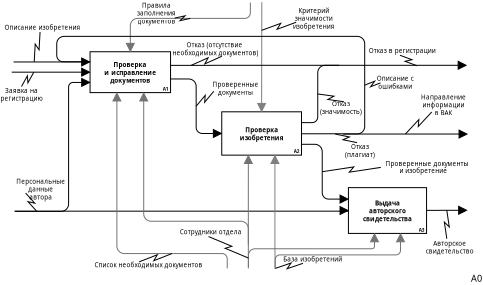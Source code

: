 <?xml version="1.0" encoding="UTF-8"?>
<dia:diagram xmlns:dia="http://www.lysator.liu.se/~alla/dia/">
  <dia:layer name="Background" visible="true" active="true">
    <dia:object type="SADT - arrow" version="0" id="O0">
      <dia:attribute name="obj_pos">
        <dia:point val="1.635,23.488"/>
      </dia:attribute>
      <dia:attribute name="obj_bb">
        <dia:rectangle val="1.585,23.02;36.36,23.82"/>
      </dia:attribute>
      <dia:attribute name="meta">
        <dia:composite type="dict"/>
      </dia:attribute>
      <dia:attribute name="orth_points">
        <dia:point val="1.635,23.488"/>
        <dia:point val="35.5,23.488"/>
        <dia:point val="35.5,23.42"/>
        <dia:point val="35.56,23.42"/>
      </dia:attribute>
      <dia:attribute name="orth_orient">
        <dia:enum val="0"/>
        <dia:enum val="1"/>
        <dia:enum val="0"/>
      </dia:attribute>
      <dia:attribute name="arrow_style">
        <dia:enum val="0"/>
      </dia:attribute>
      <dia:attribute name="autogray">
        <dia:boolean val="true"/>
      </dia:attribute>
      <dia:attribute name="line_colour">
        <dia:color val="#000000"/>
      </dia:attribute>
      <dia:connections>
        <dia:connection handle="1" to="O3" connection="5"/>
      </dia:connections>
    </dia:object>
    <dia:object type="SADT - box" version="0" id="O1">
      <dia:attribute name="obj_pos">
        <dia:point val="9.32,7.295"/>
      </dia:attribute>
      <dia:attribute name="obj_bb">
        <dia:rectangle val="9.27,7.245;17.545,11.495"/>
      </dia:attribute>
      <dia:attribute name="meta">
        <dia:composite type="dict"/>
      </dia:attribute>
      <dia:attribute name="elem_corner">
        <dia:point val="9.32,7.295"/>
      </dia:attribute>
      <dia:attribute name="elem_width">
        <dia:real val="8.175"/>
      </dia:attribute>
      <dia:attribute name="elem_height">
        <dia:real val="4.15"/>
      </dia:attribute>
      <dia:attribute name="padding">
        <dia:real val="0.5"/>
      </dia:attribute>
      <dia:attribute name="text">
        <dia:composite type="text">
          <dia:attribute name="string">
            <dia:string>#Проверка 
и исправление
документов#</dia:string>
          </dia:attribute>
          <dia:attribute name="font">
            <dia:font family="sans" style="80" name="Helvetica-Bold"/>
          </dia:attribute>
          <dia:attribute name="height">
            <dia:real val="0.8"/>
          </dia:attribute>
          <dia:attribute name="pos">
            <dia:point val="13.408,8.765"/>
          </dia:attribute>
          <dia:attribute name="color">
            <dia:color val="#000000"/>
          </dia:attribute>
          <dia:attribute name="alignment">
            <dia:enum val="1"/>
          </dia:attribute>
        </dia:composite>
      </dia:attribute>
      <dia:attribute name="line_colour">
        <dia:color val="#000000"/>
      </dia:attribute>
      <dia:attribute name="fill_colour">
        <dia:color val="#ffffff"/>
      </dia:attribute>
      <dia:attribute name="id">
        <dia:string>#A1#</dia:string>
      </dia:attribute>
      <dia:attribute name="cpl_north">
        <dia:int val="1"/>
      </dia:attribute>
      <dia:attribute name="cpl_west">
        <dia:int val="3"/>
      </dia:attribute>
      <dia:attribute name="cpl_south">
        <dia:int val="2"/>
      </dia:attribute>
      <dia:attribute name="cpl_east">
        <dia:int val="2"/>
      </dia:attribute>
    </dia:object>
    <dia:object type="SADT - box" version="0" id="O2">
      <dia:attribute name="obj_pos">
        <dia:point val="22.695,13.395"/>
      </dia:attribute>
      <dia:attribute name="obj_bb">
        <dia:rectangle val="22.645,13.345;30.845,17.845"/>
      </dia:attribute>
      <dia:attribute name="meta">
        <dia:composite type="dict"/>
      </dia:attribute>
      <dia:attribute name="elem_corner">
        <dia:point val="22.695,13.395"/>
      </dia:attribute>
      <dia:attribute name="elem_width">
        <dia:real val="8.1"/>
      </dia:attribute>
      <dia:attribute name="elem_height">
        <dia:real val="4.4"/>
      </dia:attribute>
      <dia:attribute name="padding">
        <dia:real val="0.5"/>
      </dia:attribute>
      <dia:attribute name="text">
        <dia:composite type="text">
          <dia:attribute name="string">
            <dia:string>#Проверка
изобретения#</dia:string>
          </dia:attribute>
          <dia:attribute name="font">
            <dia:font family="sans" style="80" name="Helvetica-Bold"/>
          </dia:attribute>
          <dia:attribute name="height">
            <dia:real val="0.8"/>
          </dia:attribute>
          <dia:attribute name="pos">
            <dia:point val="26.745,15.39"/>
          </dia:attribute>
          <dia:attribute name="color">
            <dia:color val="#000000"/>
          </dia:attribute>
          <dia:attribute name="alignment">
            <dia:enum val="1"/>
          </dia:attribute>
        </dia:composite>
      </dia:attribute>
      <dia:attribute name="line_colour">
        <dia:color val="#000000"/>
      </dia:attribute>
      <dia:attribute name="fill_colour">
        <dia:color val="#ffffff"/>
      </dia:attribute>
      <dia:attribute name="id">
        <dia:string>#A2#</dia:string>
      </dia:attribute>
      <dia:attribute name="cpl_north">
        <dia:int val="3"/>
      </dia:attribute>
      <dia:attribute name="cpl_west">
        <dia:int val="1"/>
      </dia:attribute>
      <dia:attribute name="cpl_south">
        <dia:int val="2"/>
      </dia:attribute>
      <dia:attribute name="cpl_east">
        <dia:int val="3"/>
      </dia:attribute>
    </dia:object>
    <dia:object type="SADT - box" version="0" id="O3">
      <dia:attribute name="obj_pos">
        <dia:point val="35.56,21.095"/>
      </dia:attribute>
      <dia:attribute name="obj_bb">
        <dia:rectangle val="35.51,21.045;43.545,25.795"/>
      </dia:attribute>
      <dia:attribute name="meta">
        <dia:composite type="dict"/>
      </dia:attribute>
      <dia:attribute name="elem_corner">
        <dia:point val="35.56,21.095"/>
      </dia:attribute>
      <dia:attribute name="elem_width">
        <dia:real val="7.935"/>
      </dia:attribute>
      <dia:attribute name="elem_height">
        <dia:real val="4.65"/>
      </dia:attribute>
      <dia:attribute name="padding">
        <dia:real val="0.5"/>
      </dia:attribute>
      <dia:attribute name="text">
        <dia:composite type="text">
          <dia:attribute name="string">
            <dia:string>#Выдача
авторского
свидетельства#</dia:string>
          </dia:attribute>
          <dia:attribute name="font">
            <dia:font family="sans" style="80" name="Helvetica-Bold"/>
          </dia:attribute>
          <dia:attribute name="height">
            <dia:real val="0.8"/>
          </dia:attribute>
          <dia:attribute name="pos">
            <dia:point val="39.528,22.815"/>
          </dia:attribute>
          <dia:attribute name="color">
            <dia:color val="#000000"/>
          </dia:attribute>
          <dia:attribute name="alignment">
            <dia:enum val="1"/>
          </dia:attribute>
        </dia:composite>
      </dia:attribute>
      <dia:attribute name="line_colour">
        <dia:color val="#000000"/>
      </dia:attribute>
      <dia:attribute name="fill_colour">
        <dia:color val="#ffffff"/>
      </dia:attribute>
      <dia:attribute name="id">
        <dia:string>#A3#</dia:string>
      </dia:attribute>
      <dia:attribute name="cpl_north">
        <dia:int val="4"/>
      </dia:attribute>
      <dia:attribute name="cpl_west">
        <dia:int val="3"/>
      </dia:attribute>
      <dia:attribute name="cpl_south">
        <dia:int val="2"/>
      </dia:attribute>
      <dia:attribute name="cpl_east">
        <dia:int val="3"/>
      </dia:attribute>
    </dia:object>
    <dia:object type="SADT - annotation" version="0" id="O4">
      <dia:attribute name="obj_pos">
        <dia:point val="3.945,23.545"/>
      </dia:attribute>
      <dia:attribute name="obj_bb">
        <dia:rectangle val="1.84,20.093;6.785,23.698"/>
      </dia:attribute>
      <dia:attribute name="meta">
        <dia:composite type="dict"/>
      </dia:attribute>
      <dia:attribute name="conn_endpoints">
        <dia:point val="3.945,23.545"/>
        <dia:point val="2.774,21.646"/>
      </dia:attribute>
      <dia:attribute name="text">
        <dia:composite type="text">
          <dia:attribute name="string">
            <dia:string>#Персональные
данные
автора#</dia:string>
          </dia:attribute>
          <dia:attribute name="font">
            <dia:font family="sans" style="0" name="Helvetica"/>
          </dia:attribute>
          <dia:attribute name="height">
            <dia:real val="0.8"/>
          </dia:attribute>
          <dia:attribute name="pos">
            <dia:point val="4.312,20.688"/>
          </dia:attribute>
          <dia:attribute name="color">
            <dia:color val="#000000"/>
          </dia:attribute>
          <dia:attribute name="alignment">
            <dia:enum val="1"/>
          </dia:attribute>
        </dia:composite>
      </dia:attribute>
      <dia:attribute name="line_colour">
        <dia:color val="#000000"/>
      </dia:attribute>
    </dia:object>
    <dia:object type="SADT - annotation" version="0" id="O5">
      <dia:attribute name="obj_pos">
        <dia:point val="3.648,8.333"/>
      </dia:attribute>
      <dia:attribute name="obj_bb">
        <dia:rectangle val="0.562,4.453;8.404,8.406"/>
      </dia:attribute>
      <dia:attribute name="meta">
        <dia:composite type="dict"/>
      </dia:attribute>
      <dia:attribute name="conn_endpoints">
        <dia:point val="3.648,8.333"/>
        <dia:point val="4.243,5.288"/>
      </dia:attribute>
      <dia:attribute name="text">
        <dia:composite type="text">
          <dia:attribute name="string">
            <dia:string>#Описание изобретения#</dia:string>
          </dia:attribute>
          <dia:attribute name="font">
            <dia:font family="sans" style="0" name="Helvetica"/>
          </dia:attribute>
          <dia:attribute name="height">
            <dia:real val="0.8"/>
          </dia:attribute>
          <dia:attribute name="pos">
            <dia:point val="4.483,5.048"/>
          </dia:attribute>
          <dia:attribute name="color">
            <dia:color val="#000000"/>
          </dia:attribute>
          <dia:attribute name="alignment">
            <dia:enum val="1"/>
          </dia:attribute>
        </dia:composite>
      </dia:attribute>
      <dia:attribute name="line_colour">
        <dia:color val="#000000"/>
      </dia:attribute>
      <dia:connections>
        <dia:connection handle="0" to="O7" connection="0"/>
      </dia:connections>
    </dia:object>
    <dia:object type="SADT - arrow" version="0" id="O6">
      <dia:attribute name="obj_pos">
        <dia:point val="1.362,9.366"/>
      </dia:attribute>
      <dia:attribute name="obj_bb">
        <dia:rectangle val="1.312,8.97;10.12,9.77"/>
      </dia:attribute>
      <dia:attribute name="meta">
        <dia:composite type="dict"/>
      </dia:attribute>
      <dia:attribute name="orth_points">
        <dia:point val="1.362,9.366"/>
        <dia:point val="5.855,9.366"/>
        <dia:point val="5.855,9.37"/>
        <dia:point val="9.32,9.37"/>
      </dia:attribute>
      <dia:attribute name="orth_orient">
        <dia:enum val="0"/>
        <dia:enum val="1"/>
        <dia:enum val="0"/>
      </dia:attribute>
      <dia:attribute name="arrow_style">
        <dia:enum val="0"/>
      </dia:attribute>
      <dia:attribute name="autogray">
        <dia:boolean val="true"/>
      </dia:attribute>
      <dia:attribute name="line_colour">
        <dia:color val="#000000"/>
      </dia:attribute>
      <dia:connections>
        <dia:connection handle="1" to="O1" connection="2"/>
      </dia:connections>
    </dia:object>
    <dia:object type="SADT - arrow" version="0" id="O7">
      <dia:attribute name="obj_pos">
        <dia:point val="1.551,8.333"/>
      </dia:attribute>
      <dia:attribute name="obj_bb">
        <dia:rectangle val="1.501,7.933;10.12,8.732"/>
      </dia:attribute>
      <dia:attribute name="meta">
        <dia:composite type="dict"/>
      </dia:attribute>
      <dia:attribute name="orth_points">
        <dia:point val="1.551,8.333"/>
        <dia:point val="5.745,8.333"/>
        <dia:point val="5.745,8.332"/>
        <dia:point val="9.32,8.332"/>
      </dia:attribute>
      <dia:attribute name="orth_orient">
        <dia:enum val="0"/>
        <dia:enum val="1"/>
        <dia:enum val="0"/>
      </dia:attribute>
      <dia:attribute name="arrow_style">
        <dia:enum val="0"/>
      </dia:attribute>
      <dia:attribute name="autogray">
        <dia:boolean val="true"/>
      </dia:attribute>
      <dia:attribute name="line_colour">
        <dia:color val="#000000"/>
      </dia:attribute>
      <dia:connections>
        <dia:connection handle="1" to="O1" connection="1"/>
      </dia:connections>
    </dia:object>
    <dia:object type="SADT - annotation" version="0" id="O8">
      <dia:attribute name="obj_pos">
        <dia:point val="3.608,9.366"/>
      </dia:attribute>
      <dia:attribute name="obj_bb">
        <dia:rectangle val="0.121,9.184;4.591,12.43"/>
      </dia:attribute>
      <dia:attribute name="meta">
        <dia:composite type="dict"/>
      </dia:attribute>
      <dia:attribute name="conn_endpoints">
        <dia:point val="3.608,9.366"/>
        <dia:point val="2.356,10.828"/>
      </dia:attribute>
      <dia:attribute name="text">
        <dia:composite type="text">
          <dia:attribute name="string">
            <dia:string>#Заявка на
регистрацию#</dia:string>
          </dia:attribute>
          <dia:attribute name="font">
            <dia:font family="sans" style="0" name="Helvetica"/>
          </dia:attribute>
          <dia:attribute name="height">
            <dia:real val="0.8"/>
          </dia:attribute>
          <dia:attribute name="pos">
            <dia:point val="2.356,11.478"/>
          </dia:attribute>
          <dia:attribute name="color">
            <dia:color val="#000000"/>
          </dia:attribute>
          <dia:attribute name="alignment">
            <dia:enum val="1"/>
          </dia:attribute>
        </dia:composite>
      </dia:attribute>
      <dia:attribute name="line_colour">
        <dia:color val="#000000"/>
      </dia:attribute>
      <dia:connections>
        <dia:connection handle="0" to="O6" connection="0"/>
      </dia:connections>
    </dia:object>
    <dia:object type="SADT - arrow" version="0" id="O9">
      <dia:attribute name="obj_pos">
        <dia:point val="25.6,2.3"/>
      </dia:attribute>
      <dia:attribute name="obj_bb">
        <dia:rectangle val="13.008,2.25;25.65,8.095"/>
      </dia:attribute>
      <dia:attribute name="meta">
        <dia:composite type="dict"/>
      </dia:attribute>
      <dia:attribute name="orth_points">
        <dia:point val="25.6,2.3"/>
        <dia:point val="25.6,3.908"/>
        <dia:point val="13.408,3.908"/>
        <dia:point val="13.408,7.295"/>
      </dia:attribute>
      <dia:attribute name="orth_orient">
        <dia:enum val="1"/>
        <dia:enum val="0"/>
        <dia:enum val="1"/>
      </dia:attribute>
      <dia:attribute name="arrow_style">
        <dia:enum val="0"/>
      </dia:attribute>
      <dia:attribute name="autogray">
        <dia:boolean val="true"/>
      </dia:attribute>
      <dia:attribute name="line_colour">
        <dia:color val="#000000"/>
      </dia:attribute>
      <dia:connections>
        <dia:connection handle="1" to="O1" connection="0"/>
      </dia:connections>
    </dia:object>
    <dia:object type="SADT - annotation" version="0" id="O10">
      <dia:attribute name="obj_pos">
        <dia:point val="19.504,3.908"/>
      </dia:attribute>
      <dia:attribute name="obj_bb">
        <dia:rectangle val="14.052,2.231;19.534,4.578"/>
      </dia:attribute>
      <dia:attribute name="meta">
        <dia:composite type="dict"/>
      </dia:attribute>
      <dia:attribute name="conn_endpoints">
        <dia:point val="19.504,3.908"/>
        <dia:point val="17.922,3.876"/>
      </dia:attribute>
      <dia:attribute name="text">
        <dia:composite type="text">
          <dia:attribute name="string">
            <dia:string>#Правила
заполнения
документов#</dia:string>
          </dia:attribute>
          <dia:attribute name="font">
            <dia:font family="sans" style="0" name="Helvetica"/>
          </dia:attribute>
          <dia:attribute name="height">
            <dia:real val="0.8"/>
          </dia:attribute>
          <dia:attribute name="pos">
            <dia:point val="16.072,2.826"/>
          </dia:attribute>
          <dia:attribute name="color">
            <dia:color val="#000000"/>
          </dia:attribute>
          <dia:attribute name="alignment">
            <dia:enum val="1"/>
          </dia:attribute>
        </dia:composite>
      </dia:attribute>
      <dia:attribute name="line_colour">
        <dia:color val="#000000"/>
      </dia:attribute>
      <dia:connections>
        <dia:connection handle="0" to="O9" connection="1"/>
      </dia:connections>
    </dia:object>
    <dia:object type="SADT - arrow" version="0" id="O11">
      <dia:attribute name="obj_pos">
        <dia:point val="17.495,10.062"/>
      </dia:attribute>
      <dia:attribute name="obj_bb">
        <dia:rectangle val="17.445,10.012;23.495,15.995"/>
      </dia:attribute>
      <dia:attribute name="meta">
        <dia:composite type="dict"/>
      </dia:attribute>
      <dia:attribute name="orth_points">
        <dia:point val="17.495,10.062"/>
        <dia:point val="20.095,10.062"/>
        <dia:point val="20.095,15.595"/>
        <dia:point val="22.695,15.595"/>
      </dia:attribute>
      <dia:attribute name="orth_orient">
        <dia:enum val="0"/>
        <dia:enum val="1"/>
        <dia:enum val="0"/>
      </dia:attribute>
      <dia:attribute name="arrow_style">
        <dia:enum val="0"/>
      </dia:attribute>
      <dia:attribute name="autogray">
        <dia:boolean val="true"/>
      </dia:attribute>
      <dia:attribute name="line_colour">
        <dia:color val="#000000"/>
      </dia:attribute>
      <dia:connections>
        <dia:connection handle="0" to="O1" connection="6"/>
        <dia:connection handle="1" to="O2" connection="3"/>
      </dia:connections>
    </dia:object>
    <dia:object type="SADT - annotation" version="0" id="O12">
      <dia:attribute name="obj_pos">
        <dia:point val="20.095,12.828"/>
      </dia:attribute>
      <dia:attribute name="obj_bb">
        <dia:rectangle val="19.914,10.265;26.387,13.035"/>
      </dia:attribute>
      <dia:attribute name="meta">
        <dia:composite type="dict"/>
      </dia:attribute>
      <dia:attribute name="conn_endpoints">
        <dia:point val="20.095,12.828"/>
        <dia:point val="21.882,11.312"/>
      </dia:attribute>
      <dia:attribute name="text">
        <dia:composite type="text">
          <dia:attribute name="string">
            <dia:string>#Проверенные
документы#</dia:string>
          </dia:attribute>
          <dia:attribute name="font">
            <dia:font family="sans" style="0" name="Helvetica"/>
          </dia:attribute>
          <dia:attribute name="height">
            <dia:real val="0.8"/>
          </dia:attribute>
          <dia:attribute name="pos">
            <dia:point val="24.091,10.86"/>
          </dia:attribute>
          <dia:attribute name="color">
            <dia:color val="#000000"/>
          </dia:attribute>
          <dia:attribute name="alignment">
            <dia:enum val="1"/>
          </dia:attribute>
        </dia:composite>
      </dia:attribute>
      <dia:attribute name="line_colour">
        <dia:color val="#000000"/>
      </dia:attribute>
      <dia:connections>
        <dia:connection handle="0" to="O11" connection="1"/>
      </dia:connections>
    </dia:object>
    <dia:object type="SADT - arrow" version="0" id="O13">
      <dia:attribute name="obj_pos">
        <dia:point val="30.795,14.495"/>
      </dia:attribute>
      <dia:attribute name="obj_bb">
        <dia:rectangle val="30.745,8.269;35.415,14.545"/>
      </dia:attribute>
      <dia:attribute name="meta">
        <dia:composite type="dict"/>
      </dia:attribute>
      <dia:attribute name="orth_points">
        <dia:point val="30.795,14.495"/>
        <dia:point val="32.444,14.495"/>
        <dia:point val="32.444,8.669"/>
        <dia:point val="34.615,8.669"/>
      </dia:attribute>
      <dia:attribute name="orth_orient">
        <dia:enum val="0"/>
        <dia:enum val="1"/>
        <dia:enum val="0"/>
      </dia:attribute>
      <dia:attribute name="arrow_style">
        <dia:enum val="4"/>
      </dia:attribute>
      <dia:attribute name="autogray">
        <dia:boolean val="true"/>
      </dia:attribute>
      <dia:attribute name="line_colour">
        <dia:color val="#000000"/>
      </dia:attribute>
      <dia:connections>
        <dia:connection handle="0" to="O2" connection="8"/>
        <dia:connection handle="1" to="O37" connection="2"/>
      </dia:connections>
    </dia:object>
    <dia:object type="SADT - annotation" version="0" id="O14">
      <dia:attribute name="obj_pos">
        <dia:point val="32.444,11.582"/>
      </dia:attribute>
      <dia:attribute name="obj_bb">
        <dia:rectangle val="32.349,11.335;37.014,13.776"/>
      </dia:attribute>
      <dia:attribute name="meta">
        <dia:composite type="dict"/>
      </dia:attribute>
      <dia:attribute name="conn_endpoints">
        <dia:point val="32.444,11.582"/>
        <dia:point val="35.105,12.371"/>
      </dia:attribute>
      <dia:attribute name="text">
        <dia:composite type="text">
          <dia:attribute name="string">
            <dia:string>#Отказ
(значимость)#</dia:string>
          </dia:attribute>
          <dia:attribute name="font">
            <dia:font family="sans" style="0" name="Helvetica"/>
          </dia:attribute>
          <dia:attribute name="height">
            <dia:real val="0.8"/>
          </dia:attribute>
          <dia:attribute name="pos">
            <dia:point val="34.803,12.823"/>
          </dia:attribute>
          <dia:attribute name="color">
            <dia:color val="#000000"/>
          </dia:attribute>
          <dia:attribute name="alignment">
            <dia:enum val="1"/>
          </dia:attribute>
        </dia:composite>
      </dia:attribute>
      <dia:attribute name="line_colour">
        <dia:color val="#000000"/>
      </dia:attribute>
      <dia:connections>
        <dia:connection handle="0" to="O13" connection="1"/>
      </dia:connections>
    </dia:object>
    <dia:object type="SADT - arrow" version="0" id="O15">
      <dia:attribute name="obj_pos">
        <dia:point val="30.795,15.625"/>
      </dia:attribute>
      <dia:attribute name="obj_bb">
        <dia:rectangle val="30.745,15.255;48.447,16.055"/>
      </dia:attribute>
      <dia:attribute name="meta">
        <dia:composite type="dict"/>
      </dia:attribute>
      <dia:attribute name="orth_points">
        <dia:point val="30.795,15.625"/>
        <dia:point val="35.042,15.625"/>
        <dia:point val="35.042,15.655"/>
        <dia:point val="47.647,15.655"/>
      </dia:attribute>
      <dia:attribute name="orth_orient">
        <dia:enum val="0"/>
        <dia:enum val="1"/>
        <dia:enum val="0"/>
      </dia:attribute>
      <dia:attribute name="arrow_style">
        <dia:enum val="0"/>
      </dia:attribute>
      <dia:attribute name="autogray">
        <dia:boolean val="true"/>
      </dia:attribute>
      <dia:attribute name="line_colour">
        <dia:color val="#000000"/>
      </dia:attribute>
    </dia:object>
    <dia:object type="SADT - annotation" version="0" id="O16">
      <dia:attribute name="obj_pos">
        <dia:point val="34.222,15.655"/>
      </dia:attribute>
      <dia:attribute name="obj_bb">
        <dia:rectangle val="34.108,15.413;38.361,18.131"/>
      </dia:attribute>
      <dia:attribute name="meta">
        <dia:composite type="dict"/>
      </dia:attribute>
      <dia:attribute name="conn_endpoints">
        <dia:point val="34.222,15.655"/>
        <dia:point val="36.441,16.526"/>
      </dia:attribute>
      <dia:attribute name="text">
        <dia:composite type="text">
          <dia:attribute name="string">
            <dia:string>#Отказ
(плагиат)#</dia:string>
          </dia:attribute>
          <dia:attribute name="font">
            <dia:font family="sans" style="0" name="Helvetica"/>
          </dia:attribute>
          <dia:attribute name="height">
            <dia:real val="0.8"/>
          </dia:attribute>
          <dia:attribute name="pos">
            <dia:point val="36.742,17.178"/>
          </dia:attribute>
          <dia:attribute name="color">
            <dia:color val="#000000"/>
          </dia:attribute>
          <dia:attribute name="alignment">
            <dia:enum val="1"/>
          </dia:attribute>
        </dia:composite>
      </dia:attribute>
      <dia:attribute name="line_colour">
        <dia:color val="#000000"/>
      </dia:attribute>
    </dia:object>
    <dia:object type="SADT - arrow" version="0" id="O17">
      <dia:attribute name="obj_pos">
        <dia:point val="30.795,16.695"/>
      </dia:attribute>
      <dia:attribute name="obj_bb">
        <dia:rectangle val="30.745,16.645;36.36,22.657"/>
      </dia:attribute>
      <dia:attribute name="meta">
        <dia:composite type="dict"/>
      </dia:attribute>
      <dia:attribute name="orth_points">
        <dia:point val="30.795,16.695"/>
        <dia:point val="32.9,16.695"/>
        <dia:point val="32.9,22.258"/>
        <dia:point val="35.56,22.258"/>
      </dia:attribute>
      <dia:attribute name="orth_orient">
        <dia:enum val="0"/>
        <dia:enum val="1"/>
        <dia:enum val="0"/>
      </dia:attribute>
      <dia:attribute name="arrow_style">
        <dia:enum val="0"/>
      </dia:attribute>
      <dia:attribute name="autogray">
        <dia:boolean val="true"/>
      </dia:attribute>
      <dia:attribute name="line_colour">
        <dia:color val="#000000"/>
      </dia:attribute>
      <dia:connections>
        <dia:connection handle="0" to="O2" connection="6"/>
        <dia:connection handle="1" to="O3" connection="4"/>
      </dia:connections>
    </dia:object>
    <dia:object type="SADT - annotation" version="0" id="O18">
      <dia:attribute name="obj_pos">
        <dia:point val="32.9,19.476"/>
      </dia:attribute>
      <dia:attribute name="obj_bb">
        <dia:rectangle val="32.857,18.293;47.835,19.727"/>
      </dia:attribute>
      <dia:attribute name="meta">
        <dia:composite type="dict"/>
      </dia:attribute>
      <dia:attribute name="conn_endpoints">
        <dia:point val="32.9,19.476"/>
        <dia:point val="38.85,19.038"/>
      </dia:attribute>
      <dia:attribute name="text">
        <dia:composite type="text">
          <dia:attribute name="string">
            <dia:string>#Проверенные документы#</dia:string>
          </dia:attribute>
          <dia:attribute name="font">
            <dia:font family="sans" style="0" name="Helvetica"/>
          </dia:attribute>
          <dia:attribute name="height">
            <dia:real val="0.8"/>
          </dia:attribute>
          <dia:attribute name="pos">
            <dia:point val="43.55,18.887"/>
          </dia:attribute>
          <dia:attribute name="color">
            <dia:color val="#000000"/>
          </dia:attribute>
          <dia:attribute name="alignment">
            <dia:enum val="1"/>
          </dia:attribute>
        </dia:composite>
      </dia:attribute>
      <dia:attribute name="line_colour">
        <dia:color val="#000000"/>
      </dia:attribute>
      <dia:connections>
        <dia:connection handle="0" to="O17" connection="1"/>
      </dia:connections>
    </dia:object>
    <dia:object type="Standard - Text" version="1" id="O19">
      <dia:attribute name="obj_pos">
        <dia:point val="40.734,19.602"/>
      </dia:attribute>
      <dia:attribute name="obj_bb">
        <dia:rectangle val="40.734,19.007;45.692,19.755"/>
      </dia:attribute>
      <dia:attribute name="text">
        <dia:composite type="text">
          <dia:attribute name="string">
            <dia:string>#и изобретение#</dia:string>
          </dia:attribute>
          <dia:attribute name="font">
            <dia:font family="sans" style="0" name="Helvetica"/>
          </dia:attribute>
          <dia:attribute name="height">
            <dia:real val="0.8"/>
          </dia:attribute>
          <dia:attribute name="pos">
            <dia:point val="40.734,19.602"/>
          </dia:attribute>
          <dia:attribute name="color">
            <dia:color val="#000000"/>
          </dia:attribute>
          <dia:attribute name="alignment">
            <dia:enum val="0"/>
          </dia:attribute>
        </dia:composite>
      </dia:attribute>
      <dia:attribute name="valign">
        <dia:enum val="3"/>
      </dia:attribute>
    </dia:object>
    <dia:object type="SADT - arrow" version="0" id="O20">
      <dia:attribute name="obj_pos">
        <dia:point val="26.8,2.3"/>
      </dia:attribute>
      <dia:attribute name="obj_bb">
        <dia:rectangle val="26.345,2.25;27.145,14.195"/>
      </dia:attribute>
      <dia:attribute name="meta">
        <dia:composite type="dict"/>
      </dia:attribute>
      <dia:attribute name="orth_points">
        <dia:point val="26.8,2.3"/>
        <dia:point val="26.745,2.3"/>
        <dia:point val="26.745,13.395"/>
      </dia:attribute>
      <dia:attribute name="orth_orient">
        <dia:enum val="0"/>
        <dia:enum val="1"/>
      </dia:attribute>
      <dia:attribute name="arrow_style">
        <dia:enum val="0"/>
      </dia:attribute>
      <dia:attribute name="autogray">
        <dia:boolean val="false"/>
      </dia:attribute>
      <dia:attribute name="line_colour">
        <dia:color val="#7f7f7f"/>
      </dia:attribute>
      <dia:connections>
        <dia:connection handle="1" to="O2" connection="1"/>
      </dia:connections>
    </dia:object>
    <dia:object type="SADT - annotation" version="0" id="O21">
      <dia:attribute name="obj_pos">
        <dia:point val="26.745,5.122"/>
      </dia:attribute>
      <dia:attribute name="obj_bb">
        <dia:rectangle val="26.663,2.755;34.215,5.372"/>
      </dia:attribute>
      <dia:attribute name="meta">
        <dia:composite type="dict"/>
      </dia:attribute>
      <dia:attribute name="conn_endpoints">
        <dia:point val="26.745,5.122"/>
        <dia:point val="30.25,4.3"/>
      </dia:attribute>
      <dia:attribute name="text">
        <dia:composite type="text">
          <dia:attribute name="string">
            <dia:string>#Критерий
значимости
изобретения#</dia:string>
          </dia:attribute>
          <dia:attribute name="font">
            <dia:font family="sans" style="0" name="Helvetica"/>
          </dia:attribute>
          <dia:attribute name="height">
            <dia:real val="0.8"/>
          </dia:attribute>
          <dia:attribute name="pos">
            <dia:point val="32.05,3.35"/>
          </dia:attribute>
          <dia:attribute name="color">
            <dia:color val="#000000"/>
          </dia:attribute>
          <dia:attribute name="alignment">
            <dia:enum val="1"/>
          </dia:attribute>
        </dia:composite>
      </dia:attribute>
      <dia:attribute name="line_colour">
        <dia:color val="#000000"/>
      </dia:attribute>
    </dia:object>
    <dia:object type="SADT - arrow" version="0" id="O22">
      <dia:attribute name="obj_pos">
        <dia:point val="28.15,29.3"/>
      </dia:attribute>
      <dia:attribute name="obj_bb">
        <dia:rectangle val="27.295,17.395;28.895,29.35"/>
      </dia:attribute>
      <dia:attribute name="meta">
        <dia:composite type="dict"/>
      </dia:attribute>
      <dia:attribute name="orth_points">
        <dia:point val="28.15,29.3"/>
        <dia:point val="28.095,29.3"/>
        <dia:point val="28.095,26.837"/>
        <dia:point val="28.095,26.837"/>
        <dia:point val="28.095,17.795"/>
        <dia:point val="28.095,17.795"/>
      </dia:attribute>
      <dia:attribute name="orth_orient">
        <dia:enum val="0"/>
        <dia:enum val="1"/>
        <dia:enum val="0"/>
        <dia:enum val="1"/>
        <dia:enum val="0"/>
      </dia:attribute>
      <dia:attribute name="arrow_style">
        <dia:enum val="0"/>
      </dia:attribute>
      <dia:attribute name="autogray">
        <dia:boolean val="true"/>
      </dia:attribute>
      <dia:attribute name="line_colour">
        <dia:color val="#7f7f7f"/>
      </dia:attribute>
      <dia:connections>
        <dia:connection handle="1" to="O2" connection="5"/>
      </dia:connections>
    </dia:object>
    <dia:object type="SADT - annotation" version="0" id="O23">
      <dia:attribute name="obj_pos">
        <dia:point val="28.122,29.3"/>
      </dia:attribute>
      <dia:attribute name="obj_bb">
        <dia:rectangle val="28.053,27.994;35.005,29.55"/>
      </dia:attribute>
      <dia:attribute name="meta">
        <dia:composite type="dict"/>
      </dia:attribute>
      <dia:attribute name="conn_endpoints">
        <dia:point val="28.122,29.3"/>
        <dia:point val="30.943,28.78"/>
      </dia:attribute>
      <dia:attribute name="text">
        <dia:composite type="text">
          <dia:attribute name="string">
            <dia:string>#База изобретений#</dia:string>
          </dia:attribute>
          <dia:attribute name="font">
            <dia:font family="sans" style="0" name="Helvetica"/>
          </dia:attribute>
          <dia:attribute name="height">
            <dia:real val="0.8"/>
          </dia:attribute>
          <dia:attribute name="pos">
            <dia:point val="31.942,28.589"/>
          </dia:attribute>
          <dia:attribute name="color">
            <dia:color val="#000000"/>
          </dia:attribute>
          <dia:attribute name="alignment">
            <dia:enum val="1"/>
          </dia:attribute>
        </dia:composite>
      </dia:attribute>
      <dia:attribute name="line_colour">
        <dia:color val="#000000"/>
      </dia:attribute>
      <dia:connections>
        <dia:connection handle="0" to="O22" connection="0"/>
      </dia:connections>
    </dia:object>
    <dia:object type="SADT - arrow" version="0" id="O24">
      <dia:attribute name="obj_pos">
        <dia:point val="25.394,29.297"/>
      </dia:attribute>
      <dia:attribute name="obj_bb">
        <dia:rectangle val="14.37,10.645;25.444,29.346"/>
      </dia:attribute>
      <dia:attribute name="meta">
        <dia:composite type="dict"/>
      </dia:attribute>
      <dia:attribute name="orth_points">
        <dia:point val="25.394,29.297"/>
        <dia:point val="25.394,24.508"/>
        <dia:point val="14.77,24.508"/>
        <dia:point val="14.77,11.445"/>
      </dia:attribute>
      <dia:attribute name="orth_orient">
        <dia:enum val="1"/>
        <dia:enum val="0"/>
        <dia:enum val="1"/>
      </dia:attribute>
      <dia:attribute name="arrow_style">
        <dia:enum val="0"/>
      </dia:attribute>
      <dia:attribute name="autogray">
        <dia:boolean val="true"/>
      </dia:attribute>
      <dia:attribute name="line_colour">
        <dia:color val="#000000"/>
      </dia:attribute>
      <dia:connections>
        <dia:connection handle="1" to="O1" connection="5"/>
      </dia:connections>
    </dia:object>
    <dia:object type="SADT - arrow" version="0" id="O25">
      <dia:attribute name="obj_pos">
        <dia:point val="25.394,26.902"/>
      </dia:attribute>
      <dia:attribute name="obj_bb">
        <dia:rectangle val="24.995,16.995;25.795,26.952"/>
      </dia:attribute>
      <dia:attribute name="meta">
        <dia:composite type="dict"/>
      </dia:attribute>
      <dia:attribute name="orth_points">
        <dia:point val="25.394,26.902"/>
        <dia:point val="25.394,20.488"/>
        <dia:point val="25.395,20.488"/>
        <dia:point val="25.395,17.795"/>
      </dia:attribute>
      <dia:attribute name="orth_orient">
        <dia:enum val="1"/>
        <dia:enum val="0"/>
        <dia:enum val="1"/>
      </dia:attribute>
      <dia:attribute name="arrow_style">
        <dia:enum val="0"/>
      </dia:attribute>
      <dia:attribute name="autogray">
        <dia:boolean val="true"/>
      </dia:attribute>
      <dia:attribute name="line_colour">
        <dia:color val="#000000"/>
      </dia:attribute>
      <dia:connections>
        <dia:connection handle="0" to="O24" connection="0"/>
        <dia:connection handle="1" to="O2" connection="4"/>
      </dia:connections>
    </dia:object>
    <dia:object type="SADT - arrow" version="0" id="O26">
      <dia:attribute name="obj_pos">
        <dia:point val="25.406,29.189"/>
      </dia:attribute>
      <dia:attribute name="obj_bb">
        <dia:rectangle val="25.356,24.945;38.605,29.239"/>
      </dia:attribute>
      <dia:attribute name="meta">
        <dia:composite type="dict"/>
      </dia:attribute>
      <dia:attribute name="orth_points">
        <dia:point val="25.406,29.189"/>
        <dia:point val="25.406,27.305"/>
        <dia:point val="38.205,27.305"/>
        <dia:point val="38.205,25.745"/>
      </dia:attribute>
      <dia:attribute name="orth_orient">
        <dia:enum val="1"/>
        <dia:enum val="0"/>
        <dia:enum val="1"/>
      </dia:attribute>
      <dia:attribute name="arrow_style">
        <dia:enum val="0"/>
      </dia:attribute>
      <dia:attribute name="autogray">
        <dia:boolean val="true"/>
      </dia:attribute>
      <dia:attribute name="line_colour">
        <dia:color val="#000000"/>
      </dia:attribute>
      <dia:connections>
        <dia:connection handle="1" to="O3" connection="7"/>
      </dia:connections>
    </dia:object>
    <dia:object type="SADT - annotation" version="0" id="O27">
      <dia:attribute name="obj_pos">
        <dia:point val="25.406,28.247"/>
      </dia:attribute>
      <dia:attribute name="obj_bb">
        <dia:rectangle val="18.247,25.229;25.546,28.479"/>
      </dia:attribute>
      <dia:attribute name="meta">
        <dia:composite type="dict"/>
      </dia:attribute>
      <dia:attribute name="conn_endpoints">
        <dia:point val="25.406,28.247"/>
        <dia:point val="21.349,26.064"/>
      </dia:attribute>
      <dia:attribute name="text">
        <dia:composite type="text">
          <dia:attribute name="string">
            <dia:string>#Сотрудники отдела#</dia:string>
          </dia:attribute>
          <dia:attribute name="font">
            <dia:font family="sans" style="0" name="Helvetica"/>
          </dia:attribute>
          <dia:attribute name="height">
            <dia:real val="0.8"/>
          </dia:attribute>
          <dia:attribute name="pos">
            <dia:point val="21.589,25.824"/>
          </dia:attribute>
          <dia:attribute name="color">
            <dia:color val="#000000"/>
          </dia:attribute>
          <dia:attribute name="alignment">
            <dia:enum val="1"/>
          </dia:attribute>
        </dia:composite>
      </dia:attribute>
      <dia:attribute name="line_colour">
        <dia:color val="#000000"/>
      </dia:attribute>
      <dia:connections>
        <dia:connection handle="0" to="O26" connection="0"/>
      </dia:connections>
    </dia:object>
    <dia:object type="SADT - arrow" version="0" id="O28">
      <dia:attribute name="obj_pos">
        <dia:point val="35.042,15.64"/>
      </dia:attribute>
      <dia:attribute name="obj_bb">
        <dia:rectangle val="5.887,5.682;37.263,15.69"/>
      </dia:attribute>
      <dia:attribute name="meta">
        <dia:composite type="dict"/>
      </dia:attribute>
      <dia:attribute name="orth_points">
        <dia:point val="35.042,15.64"/>
        <dia:point val="37.213,15.64"/>
        <dia:point val="37.213,5.732"/>
        <dia:point val="5.937,5.732"/>
        <dia:point val="5.937,8.312"/>
        <dia:point val="9.32,8.312"/>
        <dia:point val="9.32,8.332"/>
      </dia:attribute>
      <dia:attribute name="orth_orient">
        <dia:enum val="0"/>
        <dia:enum val="1"/>
        <dia:enum val="0"/>
        <dia:enum val="1"/>
        <dia:enum val="0"/>
        <dia:enum val="1"/>
      </dia:attribute>
      <dia:attribute name="arrow_style">
        <dia:enum val="4"/>
      </dia:attribute>
      <dia:attribute name="autogray">
        <dia:boolean val="false"/>
      </dia:attribute>
      <dia:attribute name="line_colour">
        <dia:color val="#000000"/>
      </dia:attribute>
      <dia:connections>
        <dia:connection handle="0" to="O15" connection="1"/>
        <dia:connection handle="1" to="O1" connection="1"/>
      </dia:connections>
    </dia:object>
    <dia:object type="SADT - annotation" version="0" id="O29">
      <dia:attribute name="obj_pos">
        <dia:point val="41.344,15.655"/>
      </dia:attribute>
      <dia:attribute name="obj_bb">
        <dia:rectangle val="41.165,11.548;47.478,15.862"/>
      </dia:attribute>
      <dia:attribute name="meta">
        <dia:composite type="dict"/>
      </dia:attribute>
      <dia:attribute name="conn_endpoints">
        <dia:point val="41.344,15.655"/>
        <dia:point val="44.022,13.413"/>
      </dia:attribute>
      <dia:attribute name="text">
        <dia:composite type="text">
          <dia:attribute name="string">
            <dia:string>#Направление
информации
в ВАК#</dia:string>
          </dia:attribute>
          <dia:attribute name="font">
            <dia:font family="sans" style="0" name="Helvetica"/>
          </dia:attribute>
          <dia:attribute name="height">
            <dia:real val="0.8"/>
          </dia:attribute>
          <dia:attribute name="pos">
            <dia:point val="45.227,12.143"/>
          </dia:attribute>
          <dia:attribute name="color">
            <dia:color val="#000000"/>
          </dia:attribute>
          <dia:attribute name="alignment">
            <dia:enum val="1"/>
          </dia:attribute>
        </dia:composite>
      </dia:attribute>
      <dia:attribute name="line_colour">
        <dia:color val="#000000"/>
      </dia:attribute>
      <dia:connections>
        <dia:connection handle="0" to="O15" connection="2"/>
      </dia:connections>
    </dia:object>
    <dia:object type="SADT - annotation" version="0" id="O30">
      <dia:attribute name="obj_pos">
        <dia:point val="37.213,10.686"/>
      </dia:attribute>
      <dia:attribute name="obj_bb">
        <dia:rectangle val="37.152,9.655;42.258,11.203"/>
      </dia:attribute>
      <dia:attribute name="meta">
        <dia:composite type="dict"/>
      </dia:attribute>
      <dia:attribute name="conn_endpoints">
        <dia:point val="37.213,10.686"/>
        <dia:point val="38.82,10.451"/>
      </dia:attribute>
      <dia:attribute name="text">
        <dia:composite type="text">
          <dia:attribute name="string">
            <dia:string>#Описание с
ошибками#</dia:string>
          </dia:attribute>
          <dia:attribute name="font">
            <dia:font family="sans" style="0" name="Helvetica"/>
          </dia:attribute>
          <dia:attribute name="height">
            <dia:real val="0.8"/>
          </dia:attribute>
          <dia:attribute name="pos">
            <dia:point val="40.326,10.25"/>
          </dia:attribute>
          <dia:attribute name="color">
            <dia:color val="#000000"/>
          </dia:attribute>
          <dia:attribute name="alignment">
            <dia:enum val="1"/>
          </dia:attribute>
        </dia:composite>
      </dia:attribute>
      <dia:attribute name="line_colour">
        <dia:color val="#000000"/>
      </dia:attribute>
      <dia:connections>
        <dia:connection handle="0" to="O28" connection="1"/>
      </dia:connections>
    </dia:object>
    <dia:object type="SADT - arrow" version="0" id="O31">
      <dia:attribute name="obj_pos">
        <dia:point val="43.495,23.42"/>
      </dia:attribute>
      <dia:attribute name="obj_bb">
        <dia:rectangle val="43.445,22.995;48.405,23.795"/>
      </dia:attribute>
      <dia:attribute name="meta">
        <dia:composite type="dict"/>
      </dia:attribute>
      <dia:attribute name="orth_points">
        <dia:point val="43.495,23.42"/>
        <dia:point val="43.495,23.395"/>
        <dia:point val="47.605,23.395"/>
      </dia:attribute>
      <dia:attribute name="orth_orient">
        <dia:enum val="1"/>
        <dia:enum val="0"/>
      </dia:attribute>
      <dia:attribute name="arrow_style">
        <dia:enum val="0"/>
      </dia:attribute>
      <dia:attribute name="autogray">
        <dia:boolean val="true"/>
      </dia:attribute>
      <dia:attribute name="line_colour">
        <dia:color val="#000000"/>
      </dia:attribute>
      <dia:connections>
        <dia:connection handle="0" to="O3" connection="10"/>
      </dia:connections>
    </dia:object>
    <dia:object type="SADT - annotation" version="0" id="O32">
      <dia:attribute name="obj_pos">
        <dia:point val="45.55,23.395"/>
      </dia:attribute>
      <dia:attribute name="obj_bb">
        <dia:rectangle val="43.336,23.37;48.388,27.977"/>
      </dia:attribute>
      <dia:attribute name="meta">
        <dia:composite type="dict"/>
      </dia:attribute>
      <dia:attribute name="conn_endpoints">
        <dia:point val="45.55,23.395"/>
        <dia:point val="45.553,26.288"/>
      </dia:attribute>
      <dia:attribute name="text">
        <dia:composite type="text">
          <dia:attribute name="string">
            <dia:string>#Авторское
свидетельство#</dia:string>
          </dia:attribute>
          <dia:attribute name="font">
            <dia:font family="sans" style="0" name="Helvetica"/>
          </dia:attribute>
          <dia:attribute name="height">
            <dia:real val="0.8"/>
          </dia:attribute>
          <dia:attribute name="pos">
            <dia:point val="45.853,26.988"/>
          </dia:attribute>
          <dia:attribute name="color">
            <dia:color val="#000000"/>
          </dia:attribute>
          <dia:attribute name="alignment">
            <dia:enum val="1"/>
          </dia:attribute>
        </dia:composite>
      </dia:attribute>
      <dia:attribute name="line_colour">
        <dia:color val="#000000"/>
      </dia:attribute>
      <dia:connections>
        <dia:connection handle="0" to="O31" connection="1"/>
      </dia:connections>
    </dia:object>
    <dia:object type="SADT - arrow" version="0" id="O33">
      <dia:attribute name="obj_pos">
        <dia:point val="23.25,29.3"/>
      </dia:attribute>
      <dia:attribute name="obj_bb">
        <dia:rectangle val="11.645,10.645;23.3,29.35"/>
      </dia:attribute>
      <dia:attribute name="meta">
        <dia:composite type="dict"/>
      </dia:attribute>
      <dia:attribute name="orth_points">
        <dia:point val="23.25,29.3"/>
        <dia:point val="23.25,27.788"/>
        <dia:point val="12.045,27.788"/>
        <dia:point val="12.045,11.445"/>
      </dia:attribute>
      <dia:attribute name="orth_orient">
        <dia:enum val="1"/>
        <dia:enum val="0"/>
        <dia:enum val="1"/>
      </dia:attribute>
      <dia:attribute name="arrow_style">
        <dia:enum val="0"/>
      </dia:attribute>
      <dia:attribute name="autogray">
        <dia:boolean val="true"/>
      </dia:attribute>
      <dia:attribute name="line_colour">
        <dia:color val="#000000"/>
      </dia:attribute>
      <dia:connections>
        <dia:connection handle="1" to="O1" connection="4"/>
      </dia:connections>
    </dia:object>
    <dia:object type="SADT - annotation" version="0" id="O34">
      <dia:attribute name="obj_pos">
        <dia:point val="17.648,27.788"/>
      </dia:attribute>
      <dia:attribute name="obj_bb">
        <dia:rectangle val="9.52,27.539;20.975,29.34"/>
      </dia:attribute>
      <dia:attribute name="meta">
        <dia:composite type="dict"/>
      </dia:attribute>
      <dia:attribute name="conn_endpoints">
        <dia:point val="17.648,27.788"/>
        <dia:point val="14.297,28.637"/>
      </dia:attribute>
      <dia:attribute name="text">
        <dia:composite type="text">
          <dia:attribute name="string">
            <dia:string>#Список необходимых документов#</dia:string>
          </dia:attribute>
          <dia:attribute name="font">
            <dia:font family="sans" style="0" name="Helvetica"/>
          </dia:attribute>
          <dia:attribute name="height">
            <dia:real val="0.8"/>
          </dia:attribute>
          <dia:attribute name="pos">
            <dia:point val="15.248,29.188"/>
          </dia:attribute>
          <dia:attribute name="color">
            <dia:color val="#000000"/>
          </dia:attribute>
          <dia:attribute name="alignment">
            <dia:enum val="1"/>
          </dia:attribute>
        </dia:composite>
      </dia:attribute>
      <dia:attribute name="line_colour">
        <dia:color val="#000000"/>
      </dia:attribute>
      <dia:connections>
        <dia:connection handle="0" to="O33" connection="1"/>
      </dia:connections>
    </dia:object>
    <dia:object type="SADT - arrow" version="0" id="O35">
      <dia:attribute name="obj_pos">
        <dia:point val="28.122,29.3"/>
      </dia:attribute>
      <dia:attribute name="obj_bb">
        <dia:rectangle val="28.073,24.945;41.25,29.35"/>
      </dia:attribute>
      <dia:attribute name="meta">
        <dia:composite type="dict"/>
      </dia:attribute>
      <dia:attribute name="orth_points">
        <dia:point val="28.122,29.3"/>
        <dia:point val="28.122,27.924"/>
        <dia:point val="40.85,27.924"/>
        <dia:point val="40.85,25.745"/>
      </dia:attribute>
      <dia:attribute name="orth_orient">
        <dia:enum val="1"/>
        <dia:enum val="0"/>
        <dia:enum val="1"/>
      </dia:attribute>
      <dia:attribute name="arrow_style">
        <dia:enum val="0"/>
      </dia:attribute>
      <dia:attribute name="autogray">
        <dia:boolean val="true"/>
      </dia:attribute>
      <dia:attribute name="line_colour">
        <dia:color val="#000000"/>
      </dia:attribute>
      <dia:connections>
        <dia:connection handle="0" to="O22" connection="0"/>
        <dia:connection handle="1" to="O3" connection="8"/>
      </dia:connections>
    </dia:object>
    <dia:object type="Standard - Text" version="1" id="O36">
      <dia:attribute name="obj_pos">
        <dia:point val="48.02,30.653"/>
      </dia:attribute>
      <dia:attribute name="obj_bb">
        <dia:rectangle val="48.02,29.796;49.238,30.871"/>
      </dia:attribute>
      <dia:attribute name="text">
        <dia:composite type="text">
          <dia:attribute name="string">
            <dia:string>#A0#</dia:string>
          </dia:attribute>
          <dia:attribute name="font">
            <dia:font family="sans" style="0" name="Helvetica"/>
          </dia:attribute>
          <dia:attribute name="height">
            <dia:real val="1.153"/>
          </dia:attribute>
          <dia:attribute name="pos">
            <dia:point val="48.02,30.653"/>
          </dia:attribute>
          <dia:attribute name="color">
            <dia:color val="#000000"/>
          </dia:attribute>
          <dia:attribute name="alignment">
            <dia:enum val="0"/>
          </dia:attribute>
        </dia:composite>
      </dia:attribute>
      <dia:attribute name="valign">
        <dia:enum val="3"/>
      </dia:attribute>
    </dia:object>
    <dia:object type="SADT - arrow" version="0" id="O37">
      <dia:attribute name="obj_pos">
        <dia:point val="17.495,8.678"/>
      </dia:attribute>
      <dia:attribute name="obj_bb">
        <dia:rectangle val="17.445,8.619;47.626,8.728"/>
      </dia:attribute>
      <dia:attribute name="meta">
        <dia:composite type="dict"/>
      </dia:attribute>
      <dia:attribute name="orth_points">
        <dia:point val="17.495,8.678"/>
        <dia:point val="21.675,8.678"/>
        <dia:point val="21.675,8.669"/>
        <dia:point val="47.555,8.669"/>
        <dia:point val="47.555,8.669"/>
      </dia:attribute>
      <dia:attribute name="orth_orient">
        <dia:enum val="0"/>
        <dia:enum val="1"/>
        <dia:enum val="0"/>
        <dia:enum val="1"/>
      </dia:attribute>
      <dia:attribute name="arrow_style">
        <dia:enum val="0"/>
      </dia:attribute>
      <dia:attribute name="autogray">
        <dia:boolean val="true"/>
      </dia:attribute>
      <dia:attribute name="line_colour">
        <dia:color val="#000000"/>
      </dia:attribute>
      <dia:connections>
        <dia:connection handle="0" to="O1" connection="7"/>
      </dia:connections>
    </dia:object>
    <dia:object type="SADT - annotation" version="0" id="O38">
      <dia:attribute name="obj_pos">
        <dia:point val="42.523,8.719"/>
      </dia:attribute>
      <dia:attribute name="obj_bb">
        <dia:rectangle val="37.474,6.817;44.599,8.945"/>
      </dia:attribute>
      <dia:attribute name="meta">
        <dia:composite type="dict"/>
      </dia:attribute>
      <dia:attribute name="conn_endpoints">
        <dia:point val="42.523,8.719"/>
        <dia:point val="40.797,7.652"/>
      </dia:attribute>
      <dia:attribute name="text">
        <dia:composite type="text">
          <dia:attribute name="string">
            <dia:string>#Отказ в регистрации#</dia:string>
          </dia:attribute>
          <dia:attribute name="font">
            <dia:font family="sans" style="0" name="Helvetica"/>
          </dia:attribute>
          <dia:attribute name="height">
            <dia:real val="0.8"/>
          </dia:attribute>
          <dia:attribute name="pos">
            <dia:point val="41.037,7.412"/>
          </dia:attribute>
          <dia:attribute name="color">
            <dia:color val="#000000"/>
          </dia:attribute>
          <dia:attribute name="alignment">
            <dia:enum val="1"/>
          </dia:attribute>
        </dia:composite>
      </dia:attribute>
      <dia:attribute name="line_colour">
        <dia:color val="#000000"/>
      </dia:attribute>
    </dia:object>
    <dia:object type="SADT - annotation" version="0" id="O39">
      <dia:attribute name="obj_pos">
        <dia:point val="19.585,8.678"/>
      </dia:attribute>
      <dia:attribute name="obj_bb">
        <dia:rectangle val="17.507,6.235;26.616,8.925"/>
      </dia:attribute>
      <dia:attribute name="meta">
        <dia:composite type="dict"/>
      </dia:attribute>
      <dia:attribute name="conn_endpoints">
        <dia:point val="19.585,8.678"/>
        <dia:point val="22.704,7.753"/>
      </dia:attribute>
      <dia:attribute name="text">
        <dia:composite type="text">
          <dia:attribute name="string">
            <dia:string>#Отказ (отсутствие 
необходимых документов)#</dia:string>
          </dia:attribute>
          <dia:attribute name="font">
            <dia:font family="sans" style="0" name="Helvetica"/>
          </dia:attribute>
          <dia:attribute name="height">
            <dia:real val="0.8"/>
          </dia:attribute>
          <dia:attribute name="pos">
            <dia:point val="22.052,6.849"/>
          </dia:attribute>
          <dia:attribute name="color">
            <dia:color val="#000000"/>
          </dia:attribute>
          <dia:attribute name="alignment">
            <dia:enum val="1"/>
          </dia:attribute>
        </dia:composite>
      </dia:attribute>
      <dia:attribute name="line_colour">
        <dia:color val="#000000"/>
      </dia:attribute>
    </dia:object>
    <dia:object type="SADT - arrow" version="0" id="O40">
      <dia:attribute name="obj_pos">
        <dia:point val="1.719,23.504"/>
      </dia:attribute>
      <dia:attribute name="obj_bb">
        <dia:rectangle val="1.669,10.008;10.12,23.554"/>
      </dia:attribute>
      <dia:attribute name="meta">
        <dia:composite type="dict"/>
      </dia:attribute>
      <dia:attribute name="orth_points">
        <dia:point val="1.719,23.504"/>
        <dia:point val="7.141,23.504"/>
        <dia:point val="7.141,10.408"/>
        <dia:point val="9.32,10.408"/>
      </dia:attribute>
      <dia:attribute name="orth_orient">
        <dia:enum val="0"/>
        <dia:enum val="1"/>
        <dia:enum val="0"/>
      </dia:attribute>
      <dia:attribute name="arrow_style">
        <dia:enum val="0"/>
      </dia:attribute>
      <dia:attribute name="autogray">
        <dia:boolean val="true"/>
      </dia:attribute>
      <dia:attribute name="line_colour">
        <dia:color val="#000000"/>
      </dia:attribute>
      <dia:connections>
        <dia:connection handle="1" to="O1" connection="3"/>
      </dia:connections>
    </dia:object>
  </dia:layer>
</dia:diagram>
